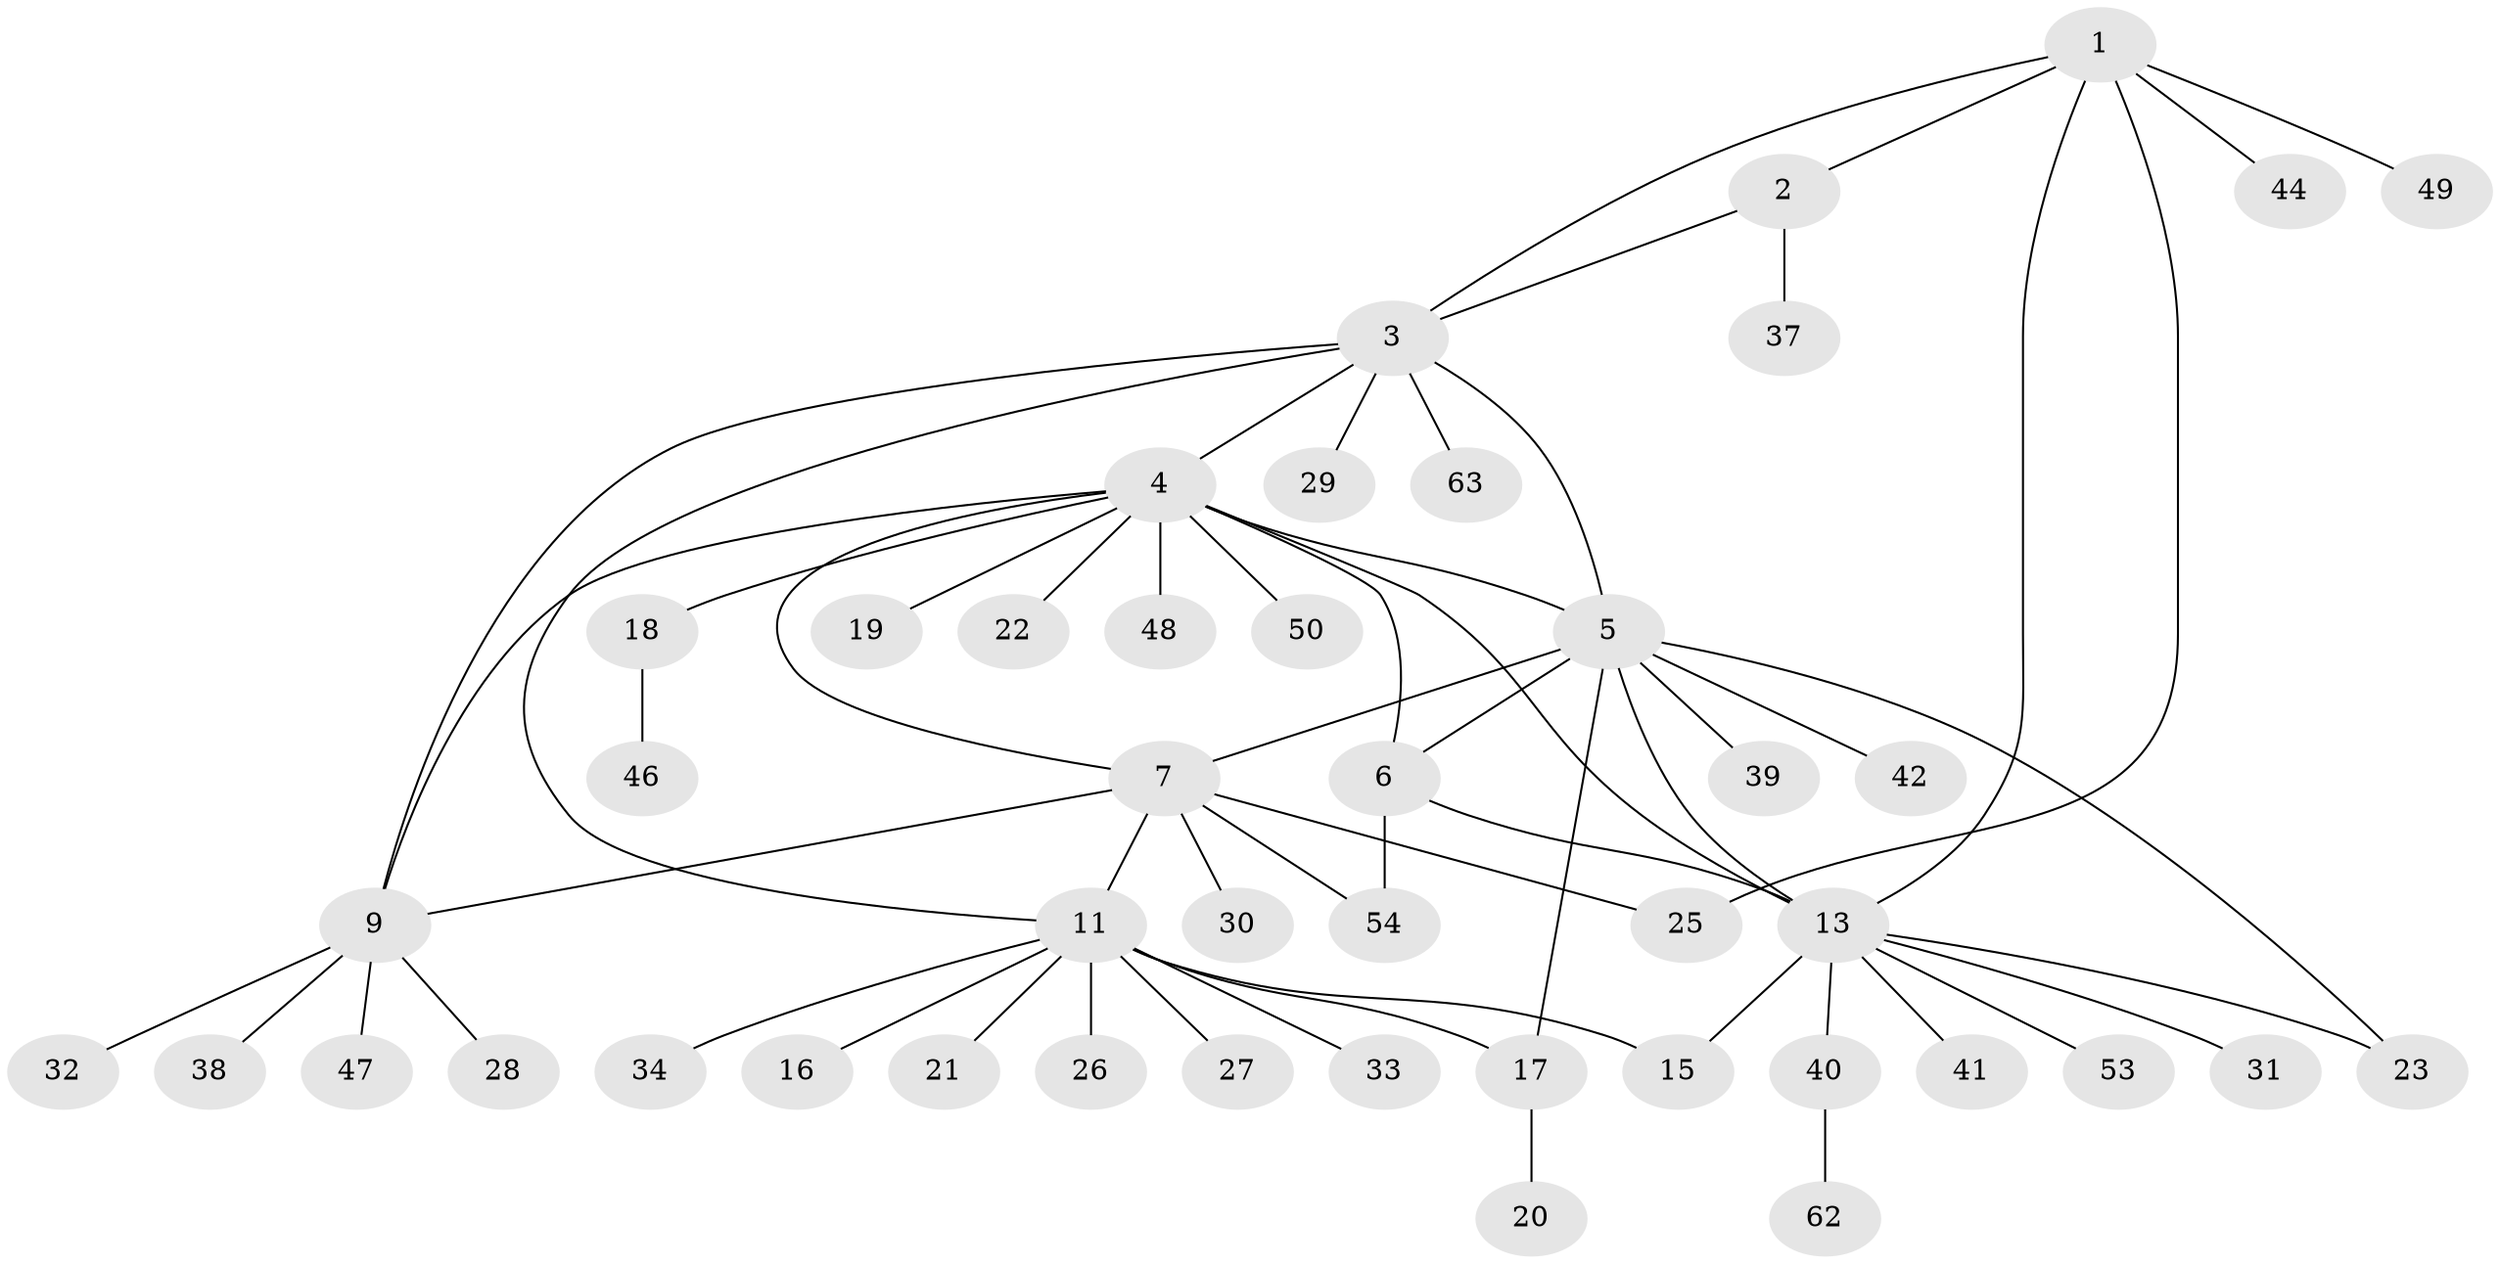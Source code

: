 // Generated by graph-tools (version 1.1) at 2025/24/03/03/25 07:24:16]
// undirected, 45 vertices, 59 edges
graph export_dot {
graph [start="1"]
  node [color=gray90,style=filled];
  1 [super="+58"];
  2 [super="+51"];
  3 [super="+35"];
  4 [super="+8"];
  5 [super="+59"];
  6;
  7 [super="+10"];
  9 [super="+24"];
  11 [super="+12"];
  13 [super="+14"];
  15;
  16;
  17 [super="+45"];
  18;
  19 [super="+52"];
  20;
  21;
  22;
  23;
  25;
  26;
  27;
  28;
  29 [super="+56"];
  30;
  31 [super="+36"];
  32;
  33;
  34 [super="+43"];
  37;
  38;
  39;
  40 [super="+60"];
  41;
  42;
  44;
  46 [super="+61"];
  47;
  48;
  49 [super="+57"];
  50 [super="+55"];
  53;
  54;
  62;
  63;
  1 -- 2;
  1 -- 3;
  1 -- 13;
  1 -- 44;
  1 -- 49;
  1 -- 25;
  2 -- 3;
  2 -- 37;
  3 -- 5;
  3 -- 11;
  3 -- 29;
  3 -- 63;
  3 -- 4;
  3 -- 9;
  4 -- 5;
  4 -- 6;
  4 -- 18;
  4 -- 19;
  4 -- 22;
  4 -- 48;
  4 -- 50;
  4 -- 7;
  4 -- 9;
  4 -- 13;
  5 -- 6;
  5 -- 23;
  5 -- 39;
  5 -- 42;
  5 -- 7;
  5 -- 13;
  5 -- 17;
  6 -- 54;
  6 -- 13;
  7 -- 9;
  7 -- 25;
  7 -- 30;
  7 -- 54;
  7 -- 11 [weight=2];
  9 -- 28;
  9 -- 32;
  9 -- 38;
  9 -- 47;
  11 -- 21;
  11 -- 33;
  11 -- 34;
  11 -- 15;
  11 -- 16;
  11 -- 17;
  11 -- 26;
  11 -- 27;
  13 -- 15 [weight=2];
  13 -- 31;
  13 -- 41;
  13 -- 40;
  13 -- 53;
  13 -- 23;
  17 -- 20;
  18 -- 46;
  40 -- 62;
}

